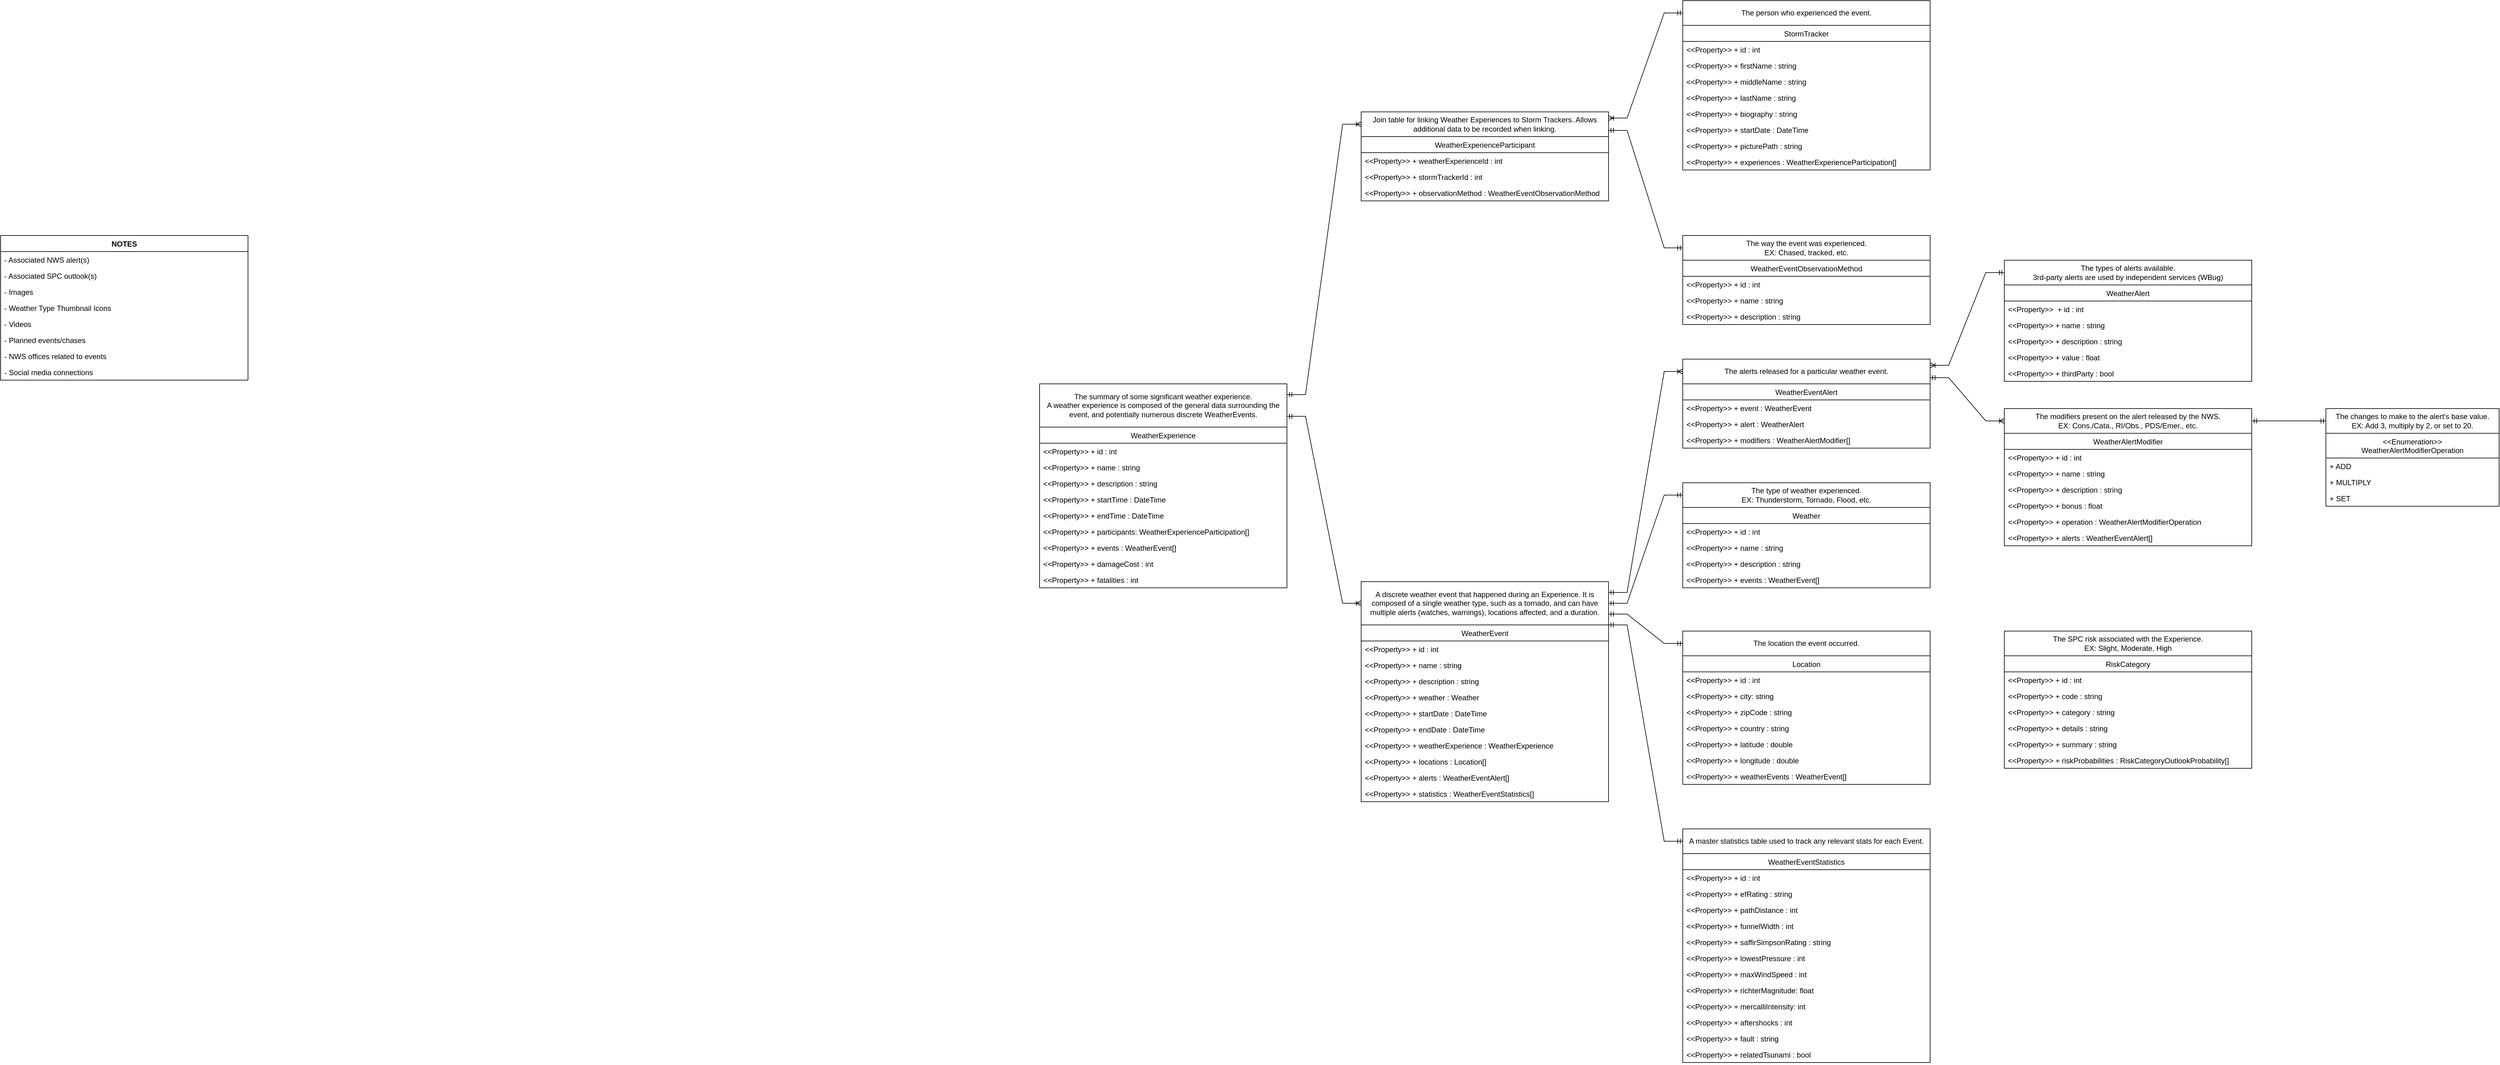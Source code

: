 <mxfile version="20.5.3" type="device"><diagram id="C5RBs43oDa-KdzZeNtuy" name="Page-1"><mxGraphModel dx="3160" dy="2593" grid="1" gridSize="10" guides="1" tooltips="1" connect="1" arrows="1" fold="1" page="1" pageScale="1" pageWidth="1600" pageHeight="900" math="0" shadow="0"><root><mxCell id="WIyWlLk6GJQsqaUBKTNV-0"/><mxCell id="WIyWlLk6GJQsqaUBKTNV-1" parent="WIyWlLk6GJQsqaUBKTNV-0"/><mxCell id="aNocFfH0xC4u3xWNpI1w-0" value="Weather" style="swimlane;fontStyle=0;childLayout=stackLayout;horizontal=1;startSize=26;fillColor=none;horizontalStack=0;resizeParent=1;resizeParentMax=0;resizeLast=0;collapsible=1;marginBottom=0;" parent="WIyWlLk6GJQsqaUBKTNV-1" vertex="1"><mxGeometry x="2760" y="480" width="400" height="130" as="geometry"/></mxCell><mxCell id="aNocFfH0xC4u3xWNpI1w-1" value="&lt;&lt;Property&gt;&gt; + id : int" style="text;strokeColor=none;fillColor=none;align=left;verticalAlign=top;spacingLeft=4;spacingRight=4;overflow=hidden;rotatable=0;points=[[0,0.5],[1,0.5]];portConstraint=eastwest;" parent="aNocFfH0xC4u3xWNpI1w-0" vertex="1"><mxGeometry y="26" width="400" height="26" as="geometry"/></mxCell><mxCell id="aNocFfH0xC4u3xWNpI1w-2" value="&lt;&lt;Property&gt;&gt; + name : string" style="text;strokeColor=none;fillColor=none;align=left;verticalAlign=top;spacingLeft=4;spacingRight=4;overflow=hidden;rotatable=0;points=[[0,0.5],[1,0.5]];portConstraint=eastwest;" parent="aNocFfH0xC4u3xWNpI1w-0" vertex="1"><mxGeometry y="52" width="400" height="26" as="geometry"/></mxCell><mxCell id="aNocFfH0xC4u3xWNpI1w-3" value="&lt;&lt;Property&gt;&gt; + description : string" style="text;strokeColor=none;fillColor=none;align=left;verticalAlign=top;spacingLeft=4;spacingRight=4;overflow=hidden;rotatable=0;points=[[0,0.5],[1,0.5]];portConstraint=eastwest;" parent="aNocFfH0xC4u3xWNpI1w-0" vertex="1"><mxGeometry y="78" width="400" height="26" as="geometry"/></mxCell><mxCell id="cFGwGWQibwED4NRH_NQC-2" value="&lt;&lt;Property&gt;&gt; + events : WeatherEvent[]" style="text;strokeColor=none;fillColor=none;align=left;verticalAlign=top;spacingLeft=4;spacingRight=4;overflow=hidden;rotatable=0;points=[[0,0.5],[1,0.5]];portConstraint=eastwest;" parent="aNocFfH0xC4u3xWNpI1w-0" vertex="1"><mxGeometry y="104" width="400" height="26" as="geometry"/></mxCell><mxCell id="aNocFfH0xC4u3xWNpI1w-5" value="NOTES" style="swimlane;fontStyle=1;childLayout=stackLayout;horizontal=1;startSize=26;fillColor=none;horizontalStack=0;resizeParent=1;resizeParentMax=0;resizeLast=0;collapsible=1;marginBottom=0;" parent="WIyWlLk6GJQsqaUBKTNV-1" vertex="1"><mxGeometry x="40" y="40" width="400" height="234" as="geometry"/></mxCell><mxCell id="aNocFfH0xC4u3xWNpI1w-74" value="- Associated NWS alert(s)" style="text;strokeColor=none;fillColor=none;align=left;verticalAlign=top;spacingLeft=4;spacingRight=4;overflow=hidden;rotatable=0;points=[[0,0.5],[1,0.5]];portConstraint=eastwest;" parent="aNocFfH0xC4u3xWNpI1w-5" vertex="1"><mxGeometry y="26" width="400" height="26" as="geometry"/></mxCell><mxCell id="R60ww7EQiMaMJViR7qQw-21" value="- Associated SPC outlook(s)" style="text;strokeColor=none;fillColor=none;align=left;verticalAlign=top;spacingLeft=4;spacingRight=4;overflow=hidden;rotatable=0;points=[[0,0.5],[1,0.5]];portConstraint=eastwest;" vertex="1" parent="aNocFfH0xC4u3xWNpI1w-5"><mxGeometry y="52" width="400" height="26" as="geometry"/></mxCell><mxCell id="aNocFfH0xC4u3xWNpI1w-9" value="- Images" style="text;strokeColor=none;fillColor=none;align=left;verticalAlign=top;spacingLeft=4;spacingRight=4;overflow=hidden;rotatable=0;points=[[0,0.5],[1,0.5]];portConstraint=eastwest;" parent="aNocFfH0xC4u3xWNpI1w-5" vertex="1"><mxGeometry y="78" width="400" height="26" as="geometry"/></mxCell><mxCell id="udcULp_wo9cff53slCzE-1" value="- Weather Type Thumbnail Icons" style="text;strokeColor=none;fillColor=none;align=left;verticalAlign=top;spacingLeft=4;spacingRight=4;overflow=hidden;rotatable=0;points=[[0,0.5],[1,0.5]];portConstraint=eastwest;" parent="aNocFfH0xC4u3xWNpI1w-5" vertex="1"><mxGeometry y="104" width="400" height="26" as="geometry"/></mxCell><mxCell id="aNocFfH0xC4u3xWNpI1w-10" value="- Videos" style="text;strokeColor=none;fillColor=none;align=left;verticalAlign=top;spacingLeft=4;spacingRight=4;overflow=hidden;rotatable=0;points=[[0,0.5],[1,0.5]];portConstraint=eastwest;" parent="aNocFfH0xC4u3xWNpI1w-5" vertex="1"><mxGeometry y="130" width="400" height="26" as="geometry"/></mxCell><mxCell id="aNocFfH0xC4u3xWNpI1w-101" value="- Planned events/chases" style="text;strokeColor=none;fillColor=none;align=left;verticalAlign=top;spacingLeft=4;spacingRight=4;overflow=hidden;rotatable=0;points=[[0,0.5],[1,0.5]];portConstraint=eastwest;" parent="aNocFfH0xC4u3xWNpI1w-5" vertex="1"><mxGeometry y="156" width="400" height="26" as="geometry"/></mxCell><mxCell id="aNocFfH0xC4u3xWNpI1w-134" value="- NWS offices related to events" style="text;strokeColor=none;fillColor=none;align=left;verticalAlign=top;spacingLeft=4;spacingRight=4;overflow=hidden;rotatable=0;points=[[0,0.5],[1,0.5]];portConstraint=eastwest;" parent="aNocFfH0xC4u3xWNpI1w-5" vertex="1"><mxGeometry y="182" width="400" height="26" as="geometry"/></mxCell><mxCell id="aNocFfH0xC4u3xWNpI1w-135" value="- Social media connections" style="text;strokeColor=none;fillColor=none;align=left;verticalAlign=top;spacingLeft=4;spacingRight=4;overflow=hidden;rotatable=0;points=[[0,0.5],[1,0.5]];portConstraint=eastwest;" parent="aNocFfH0xC4u3xWNpI1w-5" vertex="1"><mxGeometry y="208" width="400" height="26" as="geometry"/></mxCell><mxCell id="aNocFfH0xC4u3xWNpI1w-24" value="WeatherAlertModifier" style="swimlane;fontStyle=0;childLayout=stackLayout;horizontal=1;startSize=26;fillColor=none;horizontalStack=0;resizeParent=1;resizeParentMax=0;resizeLast=0;collapsible=1;marginBottom=0;" parent="WIyWlLk6GJQsqaUBKTNV-1" vertex="1"><mxGeometry x="3280" y="360" width="400" height="182" as="geometry"/></mxCell><mxCell id="aNocFfH0xC4u3xWNpI1w-25" value="&lt;&lt;Property&gt;&gt; + id : int" style="text;strokeColor=none;fillColor=none;align=left;verticalAlign=top;spacingLeft=4;spacingRight=4;overflow=hidden;rotatable=0;points=[[0,0.5],[1,0.5]];portConstraint=eastwest;" parent="aNocFfH0xC4u3xWNpI1w-24" vertex="1"><mxGeometry y="26" width="400" height="26" as="geometry"/></mxCell><mxCell id="aNocFfH0xC4u3xWNpI1w-26" value="&lt;&lt;Property&gt;&gt; + name : string" style="text;strokeColor=none;fillColor=none;align=left;verticalAlign=top;spacingLeft=4;spacingRight=4;overflow=hidden;rotatable=0;points=[[0,0.5],[1,0.5]];portConstraint=eastwest;" parent="aNocFfH0xC4u3xWNpI1w-24" vertex="1"><mxGeometry y="52" width="400" height="26" as="geometry"/></mxCell><mxCell id="aNocFfH0xC4u3xWNpI1w-27" value="&lt;&lt;Property&gt;&gt; + description : string" style="text;strokeColor=none;fillColor=none;align=left;verticalAlign=top;spacingLeft=4;spacingRight=4;overflow=hidden;rotatable=0;points=[[0,0.5],[1,0.5]];portConstraint=eastwest;" parent="aNocFfH0xC4u3xWNpI1w-24" vertex="1"><mxGeometry y="78" width="400" height="26" as="geometry"/></mxCell><mxCell id="aNocFfH0xC4u3xWNpI1w-32" value="&lt;&lt;Property&gt;&gt; + bonus : float" style="text;strokeColor=none;fillColor=none;align=left;verticalAlign=top;spacingLeft=4;spacingRight=4;overflow=hidden;rotatable=0;points=[[0,0.5],[1,0.5]];portConstraint=eastwest;" parent="aNocFfH0xC4u3xWNpI1w-24" vertex="1"><mxGeometry y="104" width="400" height="26" as="geometry"/></mxCell><mxCell id="aNocFfH0xC4u3xWNpI1w-31" value="&lt;&lt;Property&gt;&gt; + operation : WeatherAlertModifierOperation" style="text;strokeColor=none;fillColor=none;align=left;verticalAlign=top;spacingLeft=4;spacingRight=4;overflow=hidden;rotatable=0;points=[[0,0.5],[1,0.5]];portConstraint=eastwest;" parent="aNocFfH0xC4u3xWNpI1w-24" vertex="1"><mxGeometry y="130" width="400" height="26" as="geometry"/></mxCell><mxCell id="cFGwGWQibwED4NRH_NQC-1" value="&lt;&lt;Property&gt;&gt; + alerts : WeatherEventAlert[]" style="text;strokeColor=none;fillColor=none;align=left;verticalAlign=top;spacingLeft=4;spacingRight=4;overflow=hidden;rotatable=0;points=[[0,0.5],[1,0.5]];portConstraint=eastwest;" parent="aNocFfH0xC4u3xWNpI1w-24" vertex="1"><mxGeometry y="156" width="400" height="26" as="geometry"/></mxCell><mxCell id="aNocFfH0xC4u3xWNpI1w-34" value="&lt;&lt;Enumeration&gt;&gt;&#10;WeatherAlertModifierOperation" style="swimlane;fontStyle=0;childLayout=stackLayout;horizontal=1;startSize=40;fillColor=none;horizontalStack=0;resizeParent=1;resizeParentMax=0;resizeLast=0;collapsible=1;marginBottom=0;" parent="WIyWlLk6GJQsqaUBKTNV-1" vertex="1"><mxGeometry x="3800" y="360" width="280" height="118" as="geometry"/></mxCell><mxCell id="aNocFfH0xC4u3xWNpI1w-35" value="+ ADD" style="text;strokeColor=none;fillColor=none;align=left;verticalAlign=top;spacingLeft=4;spacingRight=4;overflow=hidden;rotatable=0;points=[[0,0.5],[1,0.5]];portConstraint=eastwest;" parent="aNocFfH0xC4u3xWNpI1w-34" vertex="1"><mxGeometry y="40" width="280" height="26" as="geometry"/></mxCell><mxCell id="aNocFfH0xC4u3xWNpI1w-36" value="+ MULTIPLY" style="text;strokeColor=none;fillColor=none;align=left;verticalAlign=top;spacingLeft=4;spacingRight=4;overflow=hidden;rotatable=0;points=[[0,0.5],[1,0.5]];portConstraint=eastwest;" parent="aNocFfH0xC4u3xWNpI1w-34" vertex="1"><mxGeometry y="66" width="280" height="26" as="geometry"/></mxCell><mxCell id="aNocFfH0xC4u3xWNpI1w-37" value="+ SET" style="text;strokeColor=none;fillColor=none;align=left;verticalAlign=top;spacingLeft=4;spacingRight=4;overflow=hidden;rotatable=0;points=[[0,0.5],[1,0.5]];portConstraint=eastwest;" parent="aNocFfH0xC4u3xWNpI1w-34" vertex="1"><mxGeometry y="92" width="280" height="26" as="geometry"/></mxCell><mxCell id="aNocFfH0xC4u3xWNpI1w-48" value="WeatherExperience" style="swimlane;fontStyle=0;childLayout=stackLayout;horizontal=1;startSize=26;fillColor=none;horizontalStack=0;resizeParent=1;resizeParentMax=0;resizeLast=0;collapsible=1;marginBottom=0;" parent="WIyWlLk6GJQsqaUBKTNV-1" vertex="1"><mxGeometry x="1720" y="350" width="400" height="260" as="geometry"/></mxCell><mxCell id="aNocFfH0xC4u3xWNpI1w-49" value="&lt;&lt;Property&gt;&gt; + id : int" style="text;strokeColor=none;fillColor=none;align=left;verticalAlign=top;spacingLeft=4;spacingRight=4;overflow=hidden;rotatable=0;points=[[0,0.5],[1,0.5]];portConstraint=eastwest;" parent="aNocFfH0xC4u3xWNpI1w-48" vertex="1"><mxGeometry y="26" width="400" height="26" as="geometry"/></mxCell><mxCell id="aNocFfH0xC4u3xWNpI1w-50" value="&lt;&lt;Property&gt;&gt; + name : string" style="text;strokeColor=none;fillColor=none;align=left;verticalAlign=top;spacingLeft=4;spacingRight=4;overflow=hidden;rotatable=0;points=[[0,0.5],[1,0.5]];portConstraint=eastwest;" parent="aNocFfH0xC4u3xWNpI1w-48" vertex="1"><mxGeometry y="52" width="400" height="26" as="geometry"/></mxCell><mxCell id="aNocFfH0xC4u3xWNpI1w-51" value="&lt;&lt;Property&gt;&gt; + description : string" style="text;strokeColor=none;fillColor=none;align=left;verticalAlign=top;spacingLeft=4;spacingRight=4;overflow=hidden;rotatable=0;points=[[0,0.5],[1,0.5]];portConstraint=eastwest;" parent="aNocFfH0xC4u3xWNpI1w-48" vertex="1"><mxGeometry y="78" width="400" height="26" as="geometry"/></mxCell><mxCell id="aNocFfH0xC4u3xWNpI1w-72" value="&lt;&lt;Property&gt;&gt; + startTime : DateTime" style="text;strokeColor=none;fillColor=none;align=left;verticalAlign=top;spacingLeft=4;spacingRight=4;overflow=hidden;rotatable=0;points=[[0,0.5],[1,0.5]];portConstraint=eastwest;" parent="aNocFfH0xC4u3xWNpI1w-48" vertex="1"><mxGeometry y="104" width="400" height="26" as="geometry"/></mxCell><mxCell id="3ViWKv1XN17bFrIa_0ST-0" value="&lt;&lt;Property&gt;&gt; + endTime : DateTime" style="text;strokeColor=none;fillColor=none;align=left;verticalAlign=top;spacingLeft=4;spacingRight=4;overflow=hidden;rotatable=0;points=[[0,0.5],[1,0.5]];portConstraint=eastwest;" parent="aNocFfH0xC4u3xWNpI1w-48" vertex="1"><mxGeometry y="130" width="400" height="26" as="geometry"/></mxCell><mxCell id="aNocFfH0xC4u3xWNpI1w-73" value="&lt;&lt;Property&gt;&gt; + participants: WeatherExperienceParticipation[]" style="text;strokeColor=none;fillColor=none;align=left;verticalAlign=top;spacingLeft=4;spacingRight=4;overflow=hidden;rotatable=0;points=[[0,0.5],[1,0.5]];portConstraint=eastwest;" parent="aNocFfH0xC4u3xWNpI1w-48" vertex="1"><mxGeometry y="156" width="400" height="26" as="geometry"/></mxCell><mxCell id="aNocFfH0xC4u3xWNpI1w-52" value="&lt;&lt;Property&gt;&gt; + events : WeatherEvent[]" style="text;strokeColor=none;fillColor=none;align=left;verticalAlign=top;spacingLeft=4;spacingRight=4;overflow=hidden;rotatable=0;points=[[0,0.5],[1,0.5]];portConstraint=eastwest;" parent="aNocFfH0xC4u3xWNpI1w-48" vertex="1"><mxGeometry y="182" width="400" height="26" as="geometry"/></mxCell><mxCell id="_CNdq4WD2-o67YWSy36X-0" value="&lt;&lt;Property&gt;&gt; + damageCost : int" style="text;strokeColor=none;fillColor=none;align=left;verticalAlign=top;spacingLeft=4;spacingRight=4;overflow=hidden;rotatable=0;points=[[0,0.5],[1,0.5]];portConstraint=eastwest;" parent="aNocFfH0xC4u3xWNpI1w-48" vertex="1"><mxGeometry y="208" width="400" height="26" as="geometry"/></mxCell><mxCell id="_CNdq4WD2-o67YWSy36X-1" value="&lt;&lt;Property&gt;&gt; + fatalities : int" style="text;strokeColor=none;fillColor=none;align=left;verticalAlign=top;spacingLeft=4;spacingRight=4;overflow=hidden;rotatable=0;points=[[0,0.5],[1,0.5]];portConstraint=eastwest;" parent="aNocFfH0xC4u3xWNpI1w-48" vertex="1"><mxGeometry y="234" width="400" height="26" as="geometry"/></mxCell><mxCell id="aNocFfH0xC4u3xWNpI1w-56" value="The summary of some significant weather experience.&lt;br&gt;A weather experience is composed of the general data surrounding the event, and potentially numerous discrete WeatherEvents." style="rounded=0;whiteSpace=wrap;html=1;" parent="WIyWlLk6GJQsqaUBKTNV-1" vertex="1"><mxGeometry x="1720" y="280" width="400" height="70" as="geometry"/></mxCell><mxCell id="aNocFfH0xC4u3xWNpI1w-57" value="The type of weather experienced.&lt;br&gt;EX: Thunderstorm, Tornado, Flood, etc." style="rounded=0;whiteSpace=wrap;html=1;" parent="WIyWlLk6GJQsqaUBKTNV-1" vertex="1"><mxGeometry x="2760" y="440" width="400" height="40" as="geometry"/></mxCell><mxCell id="aNocFfH0xC4u3xWNpI1w-58" value="The types of alerts available.&lt;br&gt;3rd-party alerts are used by independent services (WBug)" style="rounded=0;whiteSpace=wrap;html=1;" parent="WIyWlLk6GJQsqaUBKTNV-1" vertex="1"><mxGeometry x="3280" y="80" width="400" height="40" as="geometry"/></mxCell><mxCell id="aNocFfH0xC4u3xWNpI1w-67" value="WeatherAlert" style="swimlane;fontStyle=0;childLayout=stackLayout;horizontal=1;startSize=26;fillColor=none;horizontalStack=0;resizeParent=1;resizeParentMax=0;resizeLast=0;collapsible=1;marginBottom=0;" parent="WIyWlLk6GJQsqaUBKTNV-1" vertex="1"><mxGeometry x="3280" y="120" width="400" height="156" as="geometry"/></mxCell><mxCell id="aNocFfH0xC4u3xWNpI1w-68" value="&lt;&lt;Property&gt;&gt;  + id : int" style="text;strokeColor=none;fillColor=none;align=left;verticalAlign=top;spacingLeft=4;spacingRight=4;overflow=hidden;rotatable=0;points=[[0,0.5],[1,0.5]];portConstraint=eastwest;" parent="aNocFfH0xC4u3xWNpI1w-67" vertex="1"><mxGeometry y="26" width="400" height="26" as="geometry"/></mxCell><mxCell id="R60ww7EQiMaMJViR7qQw-10" value="&lt;&lt;Property&gt;&gt; + name : string" style="text;strokeColor=none;fillColor=none;align=left;verticalAlign=top;spacingLeft=4;spacingRight=4;overflow=hidden;rotatable=0;points=[[0,0.5],[1,0.5]];portConstraint=eastwest;" vertex="1" parent="aNocFfH0xC4u3xWNpI1w-67"><mxGeometry y="52" width="400" height="26" as="geometry"/></mxCell><mxCell id="R60ww7EQiMaMJViR7qQw-11" value="&lt;&lt;Property&gt;&gt; + description : string" style="text;strokeColor=none;fillColor=none;align=left;verticalAlign=top;spacingLeft=4;spacingRight=4;overflow=hidden;rotatable=0;points=[[0,0.5],[1,0.5]];portConstraint=eastwest;" vertex="1" parent="aNocFfH0xC4u3xWNpI1w-67"><mxGeometry y="78" width="400" height="26" as="geometry"/></mxCell><mxCell id="aNocFfH0xC4u3xWNpI1w-78" value="&lt;&lt;Property&gt;&gt; + value : float" style="text;strokeColor=none;fillColor=none;align=left;verticalAlign=top;spacingLeft=4;spacingRight=4;overflow=hidden;rotatable=0;points=[[0,0.5],[1,0.5]];portConstraint=eastwest;" parent="aNocFfH0xC4u3xWNpI1w-67" vertex="1"><mxGeometry y="104" width="400" height="26" as="geometry"/></mxCell><mxCell id="aNocFfH0xC4u3xWNpI1w-83" value="&lt;&lt;Property&gt;&gt; + thirdParty : bool" style="text;strokeColor=none;fillColor=none;align=left;verticalAlign=top;spacingLeft=4;spacingRight=4;overflow=hidden;rotatable=0;points=[[0,0.5],[1,0.5]];portConstraint=eastwest;" parent="aNocFfH0xC4u3xWNpI1w-67" vertex="1"><mxGeometry y="130" width="400" height="26" as="geometry"/></mxCell><mxCell id="aNocFfH0xC4u3xWNpI1w-81" value="The changes to make to the alert's base value.&lt;br&gt;EX: Add 3, multiply by 2, or set to 20." style="rounded=0;whiteSpace=wrap;html=1;" parent="WIyWlLk6GJQsqaUBKTNV-1" vertex="1"><mxGeometry x="3800" y="320" width="280" height="40" as="geometry"/></mxCell><mxCell id="aNocFfH0xC4u3xWNpI1w-82" value="The modifiers present on the alert released by the NWS.&lt;br&gt;EX: Cons./Cata., RI/Obs., PDS/Emer., etc." style="rounded=0;whiteSpace=wrap;html=1;" parent="WIyWlLk6GJQsqaUBKTNV-1" vertex="1"><mxGeometry x="3280" y="320" width="400" height="40" as="geometry"/></mxCell><mxCell id="aNocFfH0xC4u3xWNpI1w-84" value="Location" style="swimlane;fontStyle=0;childLayout=stackLayout;horizontal=1;startSize=26;fillColor=none;horizontalStack=0;resizeParent=1;resizeParentMax=0;resizeLast=0;collapsible=1;marginBottom=0;" parent="WIyWlLk6GJQsqaUBKTNV-1" vertex="1"><mxGeometry x="2760" y="720" width="400" height="208" as="geometry"/></mxCell><mxCell id="aNocFfH0xC4u3xWNpI1w-85" value="&lt;&lt;Property&gt;&gt; + id : int" style="text;strokeColor=none;fillColor=none;align=left;verticalAlign=top;spacingLeft=4;spacingRight=4;overflow=hidden;rotatable=0;points=[[0,0.5],[1,0.5]];portConstraint=eastwest;" parent="aNocFfH0xC4u3xWNpI1w-84" vertex="1"><mxGeometry y="26" width="400" height="26" as="geometry"/></mxCell><mxCell id="aNocFfH0xC4u3xWNpI1w-86" value="&lt;&lt;Property&gt;&gt; + city: string" style="text;strokeColor=none;fillColor=none;align=left;verticalAlign=top;spacingLeft=4;spacingRight=4;overflow=hidden;rotatable=0;points=[[0,0.5],[1,0.5]];portConstraint=eastwest;" parent="aNocFfH0xC4u3xWNpI1w-84" vertex="1"><mxGeometry y="52" width="400" height="26" as="geometry"/></mxCell><mxCell id="aNocFfH0xC4u3xWNpI1w-90" value="&lt;&lt;Property&gt;&gt; + zipCode : string" style="text;strokeColor=none;fillColor=none;align=left;verticalAlign=top;spacingLeft=4;spacingRight=4;overflow=hidden;rotatable=0;points=[[0,0.5],[1,0.5]];portConstraint=eastwest;" parent="aNocFfH0xC4u3xWNpI1w-84" vertex="1"><mxGeometry y="78" width="400" height="26" as="geometry"/></mxCell><mxCell id="poZaqt0r6MVcJA7XZNis-1" value="&lt;&lt;Property&gt;&gt; + country : string" style="text;strokeColor=none;fillColor=none;align=left;verticalAlign=top;spacingLeft=4;spacingRight=4;overflow=hidden;rotatable=0;points=[[0,0.5],[1,0.5]];portConstraint=eastwest;" parent="aNocFfH0xC4u3xWNpI1w-84" vertex="1"><mxGeometry y="104" width="400" height="26" as="geometry"/></mxCell><mxCell id="aNocFfH0xC4u3xWNpI1w-87" value="&lt;&lt;Property&gt;&gt; + latitude : double" style="text;strokeColor=none;fillColor=none;align=left;verticalAlign=top;spacingLeft=4;spacingRight=4;overflow=hidden;rotatable=0;points=[[0,0.5],[1,0.5]];portConstraint=eastwest;" parent="aNocFfH0xC4u3xWNpI1w-84" vertex="1"><mxGeometry y="130" width="400" height="26" as="geometry"/></mxCell><mxCell id="aNocFfH0xC4u3xWNpI1w-91" value="&lt;&lt;Property&gt;&gt; + longitude : double" style="text;strokeColor=none;fillColor=none;align=left;verticalAlign=top;spacingLeft=4;spacingRight=4;overflow=hidden;rotatable=0;points=[[0,0.5],[1,0.5]];portConstraint=eastwest;" parent="aNocFfH0xC4u3xWNpI1w-84" vertex="1"><mxGeometry y="156" width="400" height="26" as="geometry"/></mxCell><mxCell id="cFGwGWQibwED4NRH_NQC-0" value="&lt;&lt;Property&gt;&gt; + weatherEvents : WeatherEvent[]" style="text;strokeColor=none;fillColor=none;align=left;verticalAlign=top;spacingLeft=4;spacingRight=4;overflow=hidden;rotatable=0;points=[[0,0.5],[1,0.5]];portConstraint=eastwest;" parent="aNocFfH0xC4u3xWNpI1w-84" vertex="1"><mxGeometry y="182" width="400" height="26" as="geometry"/></mxCell><mxCell id="aNocFfH0xC4u3xWNpI1w-88" value="The location the event occurred." style="rounded=0;whiteSpace=wrap;html=1;" parent="WIyWlLk6GJQsqaUBKTNV-1" vertex="1"><mxGeometry x="2760" y="680" width="400" height="40" as="geometry"/></mxCell><mxCell id="aNocFfH0xC4u3xWNpI1w-92" value="StormTracker" style="swimlane;fontStyle=0;childLayout=stackLayout;horizontal=1;startSize=26;fillColor=none;horizontalStack=0;resizeParent=1;resizeParentMax=0;resizeLast=0;collapsible=1;marginBottom=0;" parent="WIyWlLk6GJQsqaUBKTNV-1" vertex="1"><mxGeometry x="2760" y="-300" width="400" height="234" as="geometry"/></mxCell><mxCell id="aNocFfH0xC4u3xWNpI1w-93" value="&lt;&lt;Property&gt;&gt; + id : int" style="text;strokeColor=none;fillColor=none;align=left;verticalAlign=top;spacingLeft=4;spacingRight=4;overflow=hidden;rotatable=0;points=[[0,0.5],[1,0.5]];portConstraint=eastwest;" parent="aNocFfH0xC4u3xWNpI1w-92" vertex="1"><mxGeometry y="26" width="400" height="26" as="geometry"/></mxCell><mxCell id="aNocFfH0xC4u3xWNpI1w-94" value="&lt;&lt;Property&gt;&gt; + firstName : string" style="text;strokeColor=none;fillColor=none;align=left;verticalAlign=top;spacingLeft=4;spacingRight=4;overflow=hidden;rotatable=0;points=[[0,0.5],[1,0.5]];portConstraint=eastwest;" parent="aNocFfH0xC4u3xWNpI1w-92" vertex="1"><mxGeometry y="52" width="400" height="26" as="geometry"/></mxCell><mxCell id="aNocFfH0xC4u3xWNpI1w-99" value="&lt;&lt;Property&gt;&gt; + middleName : string" style="text;strokeColor=none;fillColor=none;align=left;verticalAlign=top;spacingLeft=4;spacingRight=4;overflow=hidden;rotatable=0;points=[[0,0.5],[1,0.5]];portConstraint=eastwest;" parent="aNocFfH0xC4u3xWNpI1w-92" vertex="1"><mxGeometry y="78" width="400" height="26" as="geometry"/></mxCell><mxCell id="aNocFfH0xC4u3xWNpI1w-95" value="&lt;&lt;Property&gt;&gt; + lastName : string" style="text;strokeColor=none;fillColor=none;align=left;verticalAlign=top;spacingLeft=4;spacingRight=4;overflow=hidden;rotatable=0;points=[[0,0.5],[1,0.5]];portConstraint=eastwest;" parent="aNocFfH0xC4u3xWNpI1w-92" vertex="1"><mxGeometry y="104" width="400" height="26" as="geometry"/></mxCell><mxCell id="aNocFfH0xC4u3xWNpI1w-100" value="&lt;&lt;Property&gt;&gt; + biography : string" style="text;strokeColor=none;fillColor=none;align=left;verticalAlign=top;spacingLeft=4;spacingRight=4;overflow=hidden;rotatable=0;points=[[0,0.5],[1,0.5]];portConstraint=eastwest;" parent="aNocFfH0xC4u3xWNpI1w-92" vertex="1"><mxGeometry y="130" width="400" height="26" as="geometry"/></mxCell><mxCell id="aNocFfH0xC4u3xWNpI1w-96" value="&lt;&lt;Property&gt;&gt; + startDate : DateTime" style="text;strokeColor=none;fillColor=none;align=left;verticalAlign=top;spacingLeft=4;spacingRight=4;overflow=hidden;rotatable=0;points=[[0,0.5],[1,0.5]];portConstraint=eastwest;" parent="aNocFfH0xC4u3xWNpI1w-92" vertex="1"><mxGeometry y="156" width="400" height="26" as="geometry"/></mxCell><mxCell id="aNocFfH0xC4u3xWNpI1w-97" value="&lt;&lt;Property&gt;&gt; + picturePath : string" style="text;strokeColor=none;fillColor=none;align=left;verticalAlign=top;spacingLeft=4;spacingRight=4;overflow=hidden;rotatable=0;points=[[0,0.5],[1,0.5]];portConstraint=eastwest;" parent="aNocFfH0xC4u3xWNpI1w-92" vertex="1"><mxGeometry y="182" width="400" height="26" as="geometry"/></mxCell><mxCell id="3ViWKv1XN17bFrIa_0ST-38" value="&lt;&lt;Property&gt;&gt; + experiences : WeatherExperienceParticipation[]" style="text;strokeColor=none;fillColor=none;align=left;verticalAlign=top;spacingLeft=4;spacingRight=4;overflow=hidden;rotatable=0;points=[[0,0.5],[1,0.5]];portConstraint=eastwest;" parent="aNocFfH0xC4u3xWNpI1w-92" vertex="1"><mxGeometry y="208" width="400" height="26" as="geometry"/></mxCell><mxCell id="aNocFfH0xC4u3xWNpI1w-98" value="The person who experienced the event." style="rounded=0;whiteSpace=wrap;html=1;" parent="WIyWlLk6GJQsqaUBKTNV-1" vertex="1"><mxGeometry x="2760" y="-340" width="400" height="40" as="geometry"/></mxCell><mxCell id="aNocFfH0xC4u3xWNpI1w-102" value="WeatherEventObservationMethod" style="swimlane;fontStyle=0;childLayout=stackLayout;horizontal=1;startSize=26;fillColor=none;horizontalStack=0;resizeParent=1;resizeParentMax=0;resizeLast=0;collapsible=1;marginBottom=0;" parent="WIyWlLk6GJQsqaUBKTNV-1" vertex="1"><mxGeometry x="2760" y="80" width="400" height="104" as="geometry"/></mxCell><mxCell id="aNocFfH0xC4u3xWNpI1w-103" value="&lt;&lt;Property&gt;&gt; + id : int" style="text;strokeColor=none;fillColor=none;align=left;verticalAlign=top;spacingLeft=4;spacingRight=4;overflow=hidden;rotatable=0;points=[[0,0.5],[1,0.5]];portConstraint=eastwest;" parent="aNocFfH0xC4u3xWNpI1w-102" vertex="1"><mxGeometry y="26" width="400" height="26" as="geometry"/></mxCell><mxCell id="aNocFfH0xC4u3xWNpI1w-104" value="&lt;&lt;Property&gt;&gt; + name : string" style="text;strokeColor=none;fillColor=none;align=left;verticalAlign=top;spacingLeft=4;spacingRight=4;overflow=hidden;rotatable=0;points=[[0,0.5],[1,0.5]];portConstraint=eastwest;" parent="aNocFfH0xC4u3xWNpI1w-102" vertex="1"><mxGeometry y="52" width="400" height="26" as="geometry"/></mxCell><mxCell id="aNocFfH0xC4u3xWNpI1w-105" value="&lt;&lt;Property&gt;&gt; + description : string" style="text;strokeColor=none;fillColor=none;align=left;verticalAlign=top;spacingLeft=4;spacingRight=4;overflow=hidden;rotatable=0;points=[[0,0.5],[1,0.5]];portConstraint=eastwest;" parent="aNocFfH0xC4u3xWNpI1w-102" vertex="1"><mxGeometry y="78" width="400" height="26" as="geometry"/></mxCell><mxCell id="aNocFfH0xC4u3xWNpI1w-110" value="The way the event was experienced.&lt;br&gt;EX: Chased, tracked, etc." style="rounded=0;whiteSpace=wrap;html=1;" parent="WIyWlLk6GJQsqaUBKTNV-1" vertex="1"><mxGeometry x="2760" y="40" width="400" height="40" as="geometry"/></mxCell><mxCell id="aNocFfH0xC4u3xWNpI1w-111" value="WeatherEvent" style="swimlane;fontStyle=0;childLayout=stackLayout;horizontal=1;startSize=26;fillColor=none;horizontalStack=0;resizeParent=1;resizeParentMax=0;resizeLast=0;collapsible=1;marginBottom=0;" parent="WIyWlLk6GJQsqaUBKTNV-1" vertex="1"><mxGeometry x="2240" y="670" width="400" height="286" as="geometry"/></mxCell><mxCell id="aNocFfH0xC4u3xWNpI1w-112" value="&lt;&lt;Property&gt;&gt; + id : int" style="text;strokeColor=none;fillColor=none;align=left;verticalAlign=top;spacingLeft=4;spacingRight=4;overflow=hidden;rotatable=0;points=[[0,0.5],[1,0.5]];portConstraint=eastwest;" parent="aNocFfH0xC4u3xWNpI1w-111" vertex="1"><mxGeometry y="26" width="400" height="26" as="geometry"/></mxCell><mxCell id="aNocFfH0xC4u3xWNpI1w-113" value="&lt;&lt;Property&gt;&gt; + name : string" style="text;strokeColor=none;fillColor=none;align=left;verticalAlign=top;spacingLeft=4;spacingRight=4;overflow=hidden;rotatable=0;points=[[0,0.5],[1,0.5]];portConstraint=eastwest;" parent="aNocFfH0xC4u3xWNpI1w-111" vertex="1"><mxGeometry y="52" width="400" height="26" as="geometry"/></mxCell><mxCell id="aNocFfH0xC4u3xWNpI1w-114" value="&lt;&lt;Property&gt;&gt; + description : string" style="text;strokeColor=none;fillColor=none;align=left;verticalAlign=top;spacingLeft=4;spacingRight=4;overflow=hidden;rotatable=0;points=[[0,0.5],[1,0.5]];portConstraint=eastwest;" parent="aNocFfH0xC4u3xWNpI1w-111" vertex="1"><mxGeometry y="78" width="400" height="26" as="geometry"/></mxCell><mxCell id="aNocFfH0xC4u3xWNpI1w-118" value="&lt;&lt;Property&gt;&gt; + weather : Weather" style="text;strokeColor=none;fillColor=none;align=left;verticalAlign=top;spacingLeft=4;spacingRight=4;overflow=hidden;rotatable=0;points=[[0,0.5],[1,0.5]];portConstraint=eastwest;" parent="aNocFfH0xC4u3xWNpI1w-111" vertex="1"><mxGeometry y="104" width="400" height="26" as="geometry"/></mxCell><mxCell id="aNocFfH0xC4u3xWNpI1w-115" value="&lt;&lt;Property&gt;&gt; + startDate : DateTime" style="text;strokeColor=none;fillColor=none;align=left;verticalAlign=top;spacingLeft=4;spacingRight=4;overflow=hidden;rotatable=0;points=[[0,0.5],[1,0.5]];portConstraint=eastwest;" parent="aNocFfH0xC4u3xWNpI1w-111" vertex="1"><mxGeometry y="130" width="400" height="26" as="geometry"/></mxCell><mxCell id="aNocFfH0xC4u3xWNpI1w-116" value="&lt;&lt;Property&gt;&gt; + endDate : DateTime" style="text;strokeColor=none;fillColor=none;align=left;verticalAlign=top;spacingLeft=4;spacingRight=4;overflow=hidden;rotatable=0;points=[[0,0.5],[1,0.5]];portConstraint=eastwest;" parent="aNocFfH0xC4u3xWNpI1w-111" vertex="1"><mxGeometry y="156" width="400" height="26" as="geometry"/></mxCell><mxCell id="3ViWKv1XN17bFrIa_0ST-3" value="&lt;&lt;Property&gt;&gt; + weatherExperience : WeatherExperience" style="text;strokeColor=none;fillColor=none;align=left;verticalAlign=top;spacingLeft=4;spacingRight=4;overflow=hidden;rotatable=0;points=[[0,0.5],[1,0.5]];portConstraint=eastwest;" parent="aNocFfH0xC4u3xWNpI1w-111" vertex="1"><mxGeometry y="182" width="400" height="26" as="geometry"/></mxCell><mxCell id="aNocFfH0xC4u3xWNpI1w-117" value="&lt;&lt;Property&gt;&gt; + locations : Location[]" style="text;strokeColor=none;fillColor=none;align=left;verticalAlign=top;spacingLeft=4;spacingRight=4;overflow=hidden;rotatable=0;points=[[0,0.5],[1,0.5]];portConstraint=eastwest;" parent="aNocFfH0xC4u3xWNpI1w-111" vertex="1"><mxGeometry y="208" width="400" height="26" as="geometry"/></mxCell><mxCell id="aNocFfH0xC4u3xWNpI1w-59" value="&lt;&lt;Property&gt;&gt; + alerts : WeatherEventAlert[]" style="text;strokeColor=none;fillColor=none;align=left;verticalAlign=top;spacingLeft=4;spacingRight=4;overflow=hidden;rotatable=0;points=[[0,0.5],[1,0.5]];portConstraint=eastwest;" parent="aNocFfH0xC4u3xWNpI1w-111" vertex="1"><mxGeometry y="234" width="400" height="26" as="geometry"/></mxCell><mxCell id="_CNdq4WD2-o67YWSy36X-17" value="&lt;&lt;Property&gt;&gt; + statistics : WeatherEventStatistics[]" style="text;strokeColor=none;fillColor=none;align=left;verticalAlign=top;spacingLeft=4;spacingRight=4;overflow=hidden;rotatable=0;points=[[0,0.5],[1,0.5]];portConstraint=eastwest;" parent="aNocFfH0xC4u3xWNpI1w-111" vertex="1"><mxGeometry y="260" width="400" height="26" as="geometry"/></mxCell><mxCell id="aNocFfH0xC4u3xWNpI1w-120" value="A discrete weather event that happened during an Experience. It is composed of a single weather type, such as a tornado, and can have multiple alerts (watches, warnings), locations affected, and a duration." style="rounded=0;whiteSpace=wrap;html=1;" parent="WIyWlLk6GJQsqaUBKTNV-1" vertex="1"><mxGeometry x="2240" y="600" width="400" height="70" as="geometry"/></mxCell><mxCell id="aNocFfH0xC4u3xWNpI1w-129" value="RiskCategory" style="swimlane;fontStyle=0;childLayout=stackLayout;horizontal=1;startSize=26;fillColor=none;horizontalStack=0;resizeParent=1;resizeParentMax=0;resizeLast=0;collapsible=1;marginBottom=0;" parent="WIyWlLk6GJQsqaUBKTNV-1" vertex="1"><mxGeometry x="3280" y="720" width="400" height="182" as="geometry"/></mxCell><mxCell id="aNocFfH0xC4u3xWNpI1w-130" value="&lt;&lt;Property&gt;&gt; + id : int" style="text;strokeColor=none;fillColor=none;align=left;verticalAlign=top;spacingLeft=4;spacingRight=4;overflow=hidden;rotatable=0;points=[[0,0.5],[1,0.5]];portConstraint=eastwest;" parent="aNocFfH0xC4u3xWNpI1w-129" vertex="1"><mxGeometry y="26" width="400" height="26" as="geometry"/></mxCell><mxCell id="lVDSwk9UkxjODQjNckOW-0" value="&lt;&lt;Property&gt;&gt; + code : string" style="text;strokeColor=none;fillColor=none;align=left;verticalAlign=top;spacingLeft=4;spacingRight=4;overflow=hidden;rotatable=0;points=[[0,0.5],[1,0.5]];portConstraint=eastwest;" parent="aNocFfH0xC4u3xWNpI1w-129" vertex="1"><mxGeometry y="52" width="400" height="26" as="geometry"/></mxCell><mxCell id="aNocFfH0xC4u3xWNpI1w-131" value="&lt;&lt;Property&gt;&gt; + category : string" style="text;strokeColor=none;fillColor=none;align=left;verticalAlign=top;spacingLeft=4;spacingRight=4;overflow=hidden;rotatable=0;points=[[0,0.5],[1,0.5]];portConstraint=eastwest;" parent="aNocFfH0xC4u3xWNpI1w-129" vertex="1"><mxGeometry y="78" width="400" height="26" as="geometry"/></mxCell><mxCell id="aNocFfH0xC4u3xWNpI1w-133" value="&lt;&lt;Property&gt;&gt; + details : string" style="text;strokeColor=none;fillColor=none;align=left;verticalAlign=top;spacingLeft=4;spacingRight=4;overflow=hidden;rotatable=0;points=[[0,0.5],[1,0.5]];portConstraint=eastwest;" parent="aNocFfH0xC4u3xWNpI1w-129" vertex="1"><mxGeometry y="104" width="400" height="26" as="geometry"/></mxCell><mxCell id="aNocFfH0xC4u3xWNpI1w-132" value="&lt;&lt;Property&gt;&gt; + summary : string" style="text;strokeColor=none;fillColor=none;align=left;verticalAlign=top;spacingLeft=4;spacingRight=4;overflow=hidden;rotatable=0;points=[[0,0.5],[1,0.5]];portConstraint=eastwest;" parent="aNocFfH0xC4u3xWNpI1w-129" vertex="1"><mxGeometry y="130" width="400" height="26" as="geometry"/></mxCell><mxCell id="R60ww7EQiMaMJViR7qQw-12" value="&lt;&lt;Property&gt;&gt; + riskProbabilities : RiskCategoryOutlookProbability[]" style="text;strokeColor=none;fillColor=none;align=left;verticalAlign=top;spacingLeft=4;spacingRight=4;overflow=hidden;rotatable=0;points=[[0,0.5],[1,0.5]];portConstraint=eastwest;" vertex="1" parent="aNocFfH0xC4u3xWNpI1w-129"><mxGeometry y="156" width="400" height="26" as="geometry"/></mxCell><mxCell id="3ViWKv1XN17bFrIa_0ST-4" value="The SPC risk associated with the Experience.&lt;br&gt;EX: Slight, Moderate, High" style="rounded=0;whiteSpace=wrap;html=1;" parent="WIyWlLk6GJQsqaUBKTNV-1" vertex="1"><mxGeometry x="3280" y="680" width="400" height="40" as="geometry"/></mxCell><mxCell id="3ViWKv1XN17bFrIa_0ST-26" value="WeatherExperienceParticipant" style="swimlane;fontStyle=0;childLayout=stackLayout;horizontal=1;startSize=26;fillColor=none;horizontalStack=0;resizeParent=1;resizeParentMax=0;resizeLast=0;collapsible=1;marginBottom=0;" parent="WIyWlLk6GJQsqaUBKTNV-1" vertex="1"><mxGeometry x="2240" y="-120" width="400" height="104" as="geometry"/></mxCell><mxCell id="3ViWKv1XN17bFrIa_0ST-27" value="&lt;&lt;Property&gt;&gt; + weatherExperienceId : int" style="text;strokeColor=none;fillColor=none;align=left;verticalAlign=top;spacingLeft=4;spacingRight=4;overflow=hidden;rotatable=0;points=[[0,0.5],[1,0.5]];portConstraint=eastwest;" parent="3ViWKv1XN17bFrIa_0ST-26" vertex="1"><mxGeometry y="26" width="400" height="26" as="geometry"/></mxCell><mxCell id="3ViWKv1XN17bFrIa_0ST-37" value="&lt;&lt;Property&gt;&gt; + stormTrackerId : int" style="text;strokeColor=none;fillColor=none;align=left;verticalAlign=top;spacingLeft=4;spacingRight=4;overflow=hidden;rotatable=0;points=[[0,0.5],[1,0.5]];portConstraint=eastwest;" parent="3ViWKv1XN17bFrIa_0ST-26" vertex="1"><mxGeometry y="52" width="400" height="26" as="geometry"/></mxCell><mxCell id="3ViWKv1XN17bFrIa_0ST-33" value="&lt;&lt;Property&gt;&gt; + observationMethod : WeatherEventObservationMethod" style="text;strokeColor=none;fillColor=none;align=left;verticalAlign=top;spacingLeft=4;spacingRight=4;overflow=hidden;rotatable=0;points=[[0,0.5],[1,0.5]];portConstraint=eastwest;" parent="3ViWKv1XN17bFrIa_0ST-26" vertex="1"><mxGeometry y="78" width="400" height="26" as="geometry"/></mxCell><mxCell id="3ViWKv1XN17bFrIa_0ST-39" value="Join table for linking Weather Experiences to Storm Trackers. Allows additional data to be recorded when linking." style="rounded=0;whiteSpace=wrap;html=1;" parent="WIyWlLk6GJQsqaUBKTNV-1" vertex="1"><mxGeometry x="2240" y="-160" width="400" height="40" as="geometry"/></mxCell><mxCell id="_CNdq4WD2-o67YWSy36X-2" value="WeatherEventStatistics" style="swimlane;fontStyle=0;childLayout=stackLayout;horizontal=1;startSize=26;fillColor=none;horizontalStack=0;resizeParent=1;resizeParentMax=0;resizeLast=0;collapsible=1;marginBottom=0;" parent="WIyWlLk6GJQsqaUBKTNV-1" vertex="1"><mxGeometry x="2760" y="1040" width="400" height="338" as="geometry"/></mxCell><mxCell id="_CNdq4WD2-o67YWSy36X-3" value="&lt;&lt;Property&gt;&gt; + id : int" style="text;strokeColor=none;fillColor=none;align=left;verticalAlign=top;spacingLeft=4;spacingRight=4;overflow=hidden;rotatable=0;points=[[0,0.5],[1,0.5]];portConstraint=eastwest;" parent="_CNdq4WD2-o67YWSy36X-2" vertex="1"><mxGeometry y="26" width="400" height="26" as="geometry"/></mxCell><mxCell id="_CNdq4WD2-o67YWSy36X-4" value="&lt;&lt;Property&gt;&gt; + efRating : string" style="text;strokeColor=none;fillColor=none;align=left;verticalAlign=top;spacingLeft=4;spacingRight=4;overflow=hidden;rotatable=0;points=[[0,0.5],[1,0.5]];portConstraint=eastwest;" parent="_CNdq4WD2-o67YWSy36X-2" vertex="1"><mxGeometry y="52" width="400" height="26" as="geometry"/></mxCell><mxCell id="_CNdq4WD2-o67YWSy36X-15" value="&lt;&lt;Property&gt;&gt; + pathDistance : int" style="text;strokeColor=none;fillColor=none;align=left;verticalAlign=top;spacingLeft=4;spacingRight=4;overflow=hidden;rotatable=0;points=[[0,0.5],[1,0.5]];portConstraint=eastwest;" parent="_CNdq4WD2-o67YWSy36X-2" vertex="1"><mxGeometry y="78" width="400" height="26" as="geometry"/></mxCell><mxCell id="_CNdq4WD2-o67YWSy36X-16" value="&lt;&lt;Property&gt;&gt; + funnelWidth : int" style="text;strokeColor=none;fillColor=none;align=left;verticalAlign=top;spacingLeft=4;spacingRight=4;overflow=hidden;rotatable=0;points=[[0,0.5],[1,0.5]];portConstraint=eastwest;" parent="_CNdq4WD2-o67YWSy36X-2" vertex="1"><mxGeometry y="104" width="400" height="26" as="geometry"/></mxCell><mxCell id="_CNdq4WD2-o67YWSy36X-12" value="&lt;&lt;Property&gt;&gt; + saffirSimpsonRating : string" style="text;strokeColor=none;fillColor=none;align=left;verticalAlign=top;spacingLeft=4;spacingRight=4;overflow=hidden;rotatable=0;points=[[0,0.5],[1,0.5]];portConstraint=eastwest;" parent="_CNdq4WD2-o67YWSy36X-2" vertex="1"><mxGeometry y="130" width="400" height="26" as="geometry"/></mxCell><mxCell id="_CNdq4WD2-o67YWSy36X-19" value="&lt;&lt;Property&gt;&gt; + lowestPressure : int" style="text;strokeColor=none;fillColor=none;align=left;verticalAlign=top;spacingLeft=4;spacingRight=4;overflow=hidden;rotatable=0;points=[[0,0.5],[1,0.5]];portConstraint=eastwest;" parent="_CNdq4WD2-o67YWSy36X-2" vertex="1"><mxGeometry y="156" width="400" height="26" as="geometry"/></mxCell><mxCell id="_CNdq4WD2-o67YWSy36X-13" value="&lt;&lt;Property&gt;&gt; + maxWindSpeed : int" style="text;strokeColor=none;fillColor=none;align=left;verticalAlign=top;spacingLeft=4;spacingRight=4;overflow=hidden;rotatable=0;points=[[0,0.5],[1,0.5]];portConstraint=eastwest;" parent="_CNdq4WD2-o67YWSy36X-2" vertex="1"><mxGeometry y="182" width="400" height="26" as="geometry"/></mxCell><mxCell id="_CNdq4WD2-o67YWSy36X-14" value="&lt;&lt;Property&gt;&gt; + richterMagnitude: float" style="text;strokeColor=none;fillColor=none;align=left;verticalAlign=top;spacingLeft=4;spacingRight=4;overflow=hidden;rotatable=0;points=[[0,0.5],[1,0.5]];portConstraint=eastwest;" parent="_CNdq4WD2-o67YWSy36X-2" vertex="1"><mxGeometry y="208" width="400" height="26" as="geometry"/></mxCell><mxCell id="_CNdq4WD2-o67YWSy36X-20" value="&lt;&lt;Property&gt;&gt; + mercalliIntensity: int" style="text;strokeColor=none;fillColor=none;align=left;verticalAlign=top;spacingLeft=4;spacingRight=4;overflow=hidden;rotatable=0;points=[[0,0.5],[1,0.5]];portConstraint=eastwest;" parent="_CNdq4WD2-o67YWSy36X-2" vertex="1"><mxGeometry y="234" width="400" height="26" as="geometry"/></mxCell><mxCell id="_CNdq4WD2-o67YWSy36X-21" value="&lt;&lt;Property&gt;&gt; + aftershocks : int" style="text;strokeColor=none;fillColor=none;align=left;verticalAlign=top;spacingLeft=4;spacingRight=4;overflow=hidden;rotatable=0;points=[[0,0.5],[1,0.5]];portConstraint=eastwest;" parent="_CNdq4WD2-o67YWSy36X-2" vertex="1"><mxGeometry y="260" width="400" height="26" as="geometry"/></mxCell><mxCell id="_CNdq4WD2-o67YWSy36X-22" value="&lt;&lt;Property&gt;&gt; + fault : string" style="text;strokeColor=none;fillColor=none;align=left;verticalAlign=top;spacingLeft=4;spacingRight=4;overflow=hidden;rotatable=0;points=[[0,0.5],[1,0.5]];portConstraint=eastwest;" parent="_CNdq4WD2-o67YWSy36X-2" vertex="1"><mxGeometry y="286" width="400" height="26" as="geometry"/></mxCell><mxCell id="_CNdq4WD2-o67YWSy36X-23" value="&lt;&lt;Property&gt;&gt; + relatedTsunami : bool" style="text;strokeColor=none;fillColor=none;align=left;verticalAlign=top;spacingLeft=4;spacingRight=4;overflow=hidden;rotatable=0;points=[[0,0.5],[1,0.5]];portConstraint=eastwest;" parent="_CNdq4WD2-o67YWSy36X-2" vertex="1"><mxGeometry y="312" width="400" height="26" as="geometry"/></mxCell><mxCell id="_CNdq4WD2-o67YWSy36X-18" value="A master statistics table used to track any relevant stats for each Event." style="rounded=0;whiteSpace=wrap;html=1;" parent="WIyWlLk6GJQsqaUBKTNV-1" vertex="1"><mxGeometry x="2760" y="1000" width="400" height="40" as="geometry"/></mxCell><mxCell id="R60ww7EQiMaMJViR7qQw-1" value="The alerts released for a particular weather event." style="rounded=0;whiteSpace=wrap;html=1;" vertex="1" parent="WIyWlLk6GJQsqaUBKTNV-1"><mxGeometry x="2760" y="240" width="400" height="40" as="geometry"/></mxCell><mxCell id="R60ww7EQiMaMJViR7qQw-2" value="WeatherEventAlert" style="swimlane;fontStyle=0;childLayout=stackLayout;horizontal=1;startSize=26;fillColor=none;horizontalStack=0;resizeParent=1;resizeParentMax=0;resizeLast=0;collapsible=1;marginBottom=0;" vertex="1" parent="WIyWlLk6GJQsqaUBKTNV-1"><mxGeometry x="2760" y="280" width="400" height="104" as="geometry"/></mxCell><mxCell id="R60ww7EQiMaMJViR7qQw-5" value="&lt;&lt;Property&gt;&gt; + event : WeatherEvent" style="text;strokeColor=none;fillColor=none;align=left;verticalAlign=top;spacingLeft=4;spacingRight=4;overflow=hidden;rotatable=0;points=[[0,0.5],[1,0.5]];portConstraint=eastwest;" vertex="1" parent="R60ww7EQiMaMJViR7qQw-2"><mxGeometry y="26" width="400" height="26" as="geometry"/></mxCell><mxCell id="R60ww7EQiMaMJViR7qQw-4" value="&lt;&lt;Property&gt;&gt; + alert : WeatherAlert" style="text;strokeColor=none;fillColor=none;align=left;verticalAlign=top;spacingLeft=4;spacingRight=4;overflow=hidden;rotatable=0;points=[[0,0.5],[1,0.5]];portConstraint=eastwest;" vertex="1" parent="R60ww7EQiMaMJViR7qQw-2"><mxGeometry y="52" width="400" height="26" as="geometry"/></mxCell><mxCell id="R60ww7EQiMaMJViR7qQw-9" value="&lt;&lt;Property&gt;&gt; + modifiers : WeatherAlertModifier[]" style="text;strokeColor=none;fillColor=none;align=left;verticalAlign=top;spacingLeft=4;spacingRight=4;overflow=hidden;rotatable=0;points=[[0,0.5],[1,0.5]];portConstraint=eastwest;" vertex="1" parent="R60ww7EQiMaMJViR7qQw-2"><mxGeometry y="78" width="400" height="26" as="geometry"/></mxCell><mxCell id="R60ww7EQiMaMJViR7qQw-19" value="" style="edgeStyle=entityRelationEdgeStyle;fontSize=12;html=1;endArrow=ERoneToMany;startArrow=ERmandOne;rounded=0;exitX=1;exitY=0.25;exitDx=0;exitDy=0;entryX=0;entryY=0.5;entryDx=0;entryDy=0;" edge="1" parent="WIyWlLk6GJQsqaUBKTNV-1" source="aNocFfH0xC4u3xWNpI1w-56" target="3ViWKv1XN17bFrIa_0ST-39"><mxGeometry width="100" height="100" relative="1" as="geometry"><mxPoint x="2180" y="580" as="sourcePoint"/><mxPoint x="2280" y="480" as="targetPoint"/></mxGeometry></mxCell><mxCell id="R60ww7EQiMaMJViR7qQw-20" value="" style="edgeStyle=entityRelationEdgeStyle;fontSize=12;html=1;endArrow=ERoneToMany;startArrow=ERmandOne;rounded=0;exitX=0;exitY=0.5;exitDx=0;exitDy=0;entryX=1;entryY=0.25;entryDx=0;entryDy=0;" edge="1" parent="WIyWlLk6GJQsqaUBKTNV-1" source="aNocFfH0xC4u3xWNpI1w-98" target="3ViWKv1XN17bFrIa_0ST-39"><mxGeometry width="100" height="100" relative="1" as="geometry"><mxPoint x="2130" y="325" as="sourcePoint"/><mxPoint x="2250.0" y="310" as="targetPoint"/></mxGeometry></mxCell><mxCell id="R60ww7EQiMaMJViR7qQw-22" value="" style="edgeStyle=entityRelationEdgeStyle;fontSize=12;html=1;endArrow=ERoneToMany;startArrow=ERmandOne;rounded=0;exitX=1;exitY=0.75;exitDx=0;exitDy=0;entryX=0;entryY=0.5;entryDx=0;entryDy=0;" edge="1" parent="WIyWlLk6GJQsqaUBKTNV-1" source="aNocFfH0xC4u3xWNpI1w-56" target="aNocFfH0xC4u3xWNpI1w-120"><mxGeometry width="100" height="100" relative="1" as="geometry"><mxPoint x="2130" y="325" as="sourcePoint"/><mxPoint x="2250" y="310" as="targetPoint"/></mxGeometry></mxCell><mxCell id="R60ww7EQiMaMJViR7qQw-23" value="" style="edgeStyle=entityRelationEdgeStyle;fontSize=12;html=1;endArrow=ERoneToMany;startArrow=ERmandOne;rounded=0;exitX=1;exitY=0.25;exitDx=0;exitDy=0;entryX=0;entryY=0.5;entryDx=0;entryDy=0;" edge="1" parent="WIyWlLk6GJQsqaUBKTNV-1" source="aNocFfH0xC4u3xWNpI1w-120" target="R60ww7EQiMaMJViR7qQw-1"><mxGeometry width="100" height="100" relative="1" as="geometry"><mxPoint x="2130" y="342.5" as="sourcePoint"/><mxPoint x="2250" y="525.0" as="targetPoint"/></mxGeometry></mxCell><mxCell id="R60ww7EQiMaMJViR7qQw-24" value="" style="edgeStyle=entityRelationEdgeStyle;fontSize=12;html=1;endArrow=ERoneToMany;startArrow=ERmandOne;rounded=0;exitX=0;exitY=0.5;exitDx=0;exitDy=0;entryX=1;entryY=0.25;entryDx=0;entryDy=0;" edge="1" parent="WIyWlLk6GJQsqaUBKTNV-1" source="aNocFfH0xC4u3xWNpI1w-58" target="R60ww7EQiMaMJViR7qQw-1"><mxGeometry width="100" height="100" relative="1" as="geometry"><mxPoint x="2650.0" y="507.5" as="sourcePoint"/><mxPoint x="2770" y="630" as="targetPoint"/></mxGeometry></mxCell><mxCell id="R60ww7EQiMaMJViR7qQw-25" value="" style="edgeStyle=entityRelationEdgeStyle;fontSize=12;html=1;endArrow=ERmandOne;startArrow=ERmandOne;rounded=0;entryX=1;entryY=0.5;entryDx=0;entryDy=0;exitX=0;exitY=0.5;exitDx=0;exitDy=0;" edge="1" parent="WIyWlLk6GJQsqaUBKTNV-1" source="aNocFfH0xC4u3xWNpI1w-57" target="aNocFfH0xC4u3xWNpI1w-120"><mxGeometry width="100" height="100" relative="1" as="geometry"><mxPoint x="2650" y="700" as="sourcePoint"/><mxPoint x="2750" y="600" as="targetPoint"/></mxGeometry></mxCell><mxCell id="R60ww7EQiMaMJViR7qQw-26" value="" style="edgeStyle=entityRelationEdgeStyle;fontSize=12;html=1;endArrow=ERoneToMany;startArrow=ERmandOne;rounded=0;exitX=1;exitY=0.75;exitDx=0;exitDy=0;entryX=0;entryY=0.5;entryDx=0;entryDy=0;" edge="1" parent="WIyWlLk6GJQsqaUBKTNV-1" source="R60ww7EQiMaMJViR7qQw-1" target="aNocFfH0xC4u3xWNpI1w-82"><mxGeometry width="100" height="100" relative="1" as="geometry"><mxPoint x="3290" y="70" as="sourcePoint"/><mxPoint x="3170" y="260" as="targetPoint"/></mxGeometry></mxCell><mxCell id="R60ww7EQiMaMJViR7qQw-27" value="" style="edgeStyle=entityRelationEdgeStyle;fontSize=12;html=1;endArrow=ERmandOne;startArrow=ERmandOne;rounded=0;exitX=1;exitY=0.5;exitDx=0;exitDy=0;entryX=0;entryY=0.5;entryDx=0;entryDy=0;" edge="1" parent="WIyWlLk6GJQsqaUBKTNV-1" source="aNocFfH0xC4u3xWNpI1w-82" target="aNocFfH0xC4u3xWNpI1w-81"><mxGeometry width="100" height="100" relative="1" as="geometry"><mxPoint x="3590" y="590" as="sourcePoint"/><mxPoint x="3560" y="630" as="targetPoint"/></mxGeometry></mxCell><mxCell id="R60ww7EQiMaMJViR7qQw-28" value="" style="edgeStyle=entityRelationEdgeStyle;fontSize=12;html=1;endArrow=ERmandOne;startArrow=ERmandOne;rounded=0;entryX=1;entryY=0.75;entryDx=0;entryDy=0;exitX=0;exitY=0.5;exitDx=0;exitDy=0;" edge="1" parent="WIyWlLk6GJQsqaUBKTNV-1" source="aNocFfH0xC4u3xWNpI1w-88" target="aNocFfH0xC4u3xWNpI1w-120"><mxGeometry width="100" height="100" relative="1" as="geometry"><mxPoint x="2700" y="600" as="sourcePoint"/><mxPoint x="2650" y="405" as="targetPoint"/></mxGeometry></mxCell><mxCell id="R60ww7EQiMaMJViR7qQw-30" value="" style="edgeStyle=entityRelationEdgeStyle;fontSize=12;html=1;endArrow=ERmandOne;startArrow=ERmandOne;rounded=0;entryX=1;entryY=1;entryDx=0;entryDy=0;exitX=0;exitY=0.5;exitDx=0;exitDy=0;" edge="1" parent="WIyWlLk6GJQsqaUBKTNV-1" source="_CNdq4WD2-o67YWSy36X-18" target="aNocFfH0xC4u3xWNpI1w-120"><mxGeometry width="100" height="100" relative="1" as="geometry"><mxPoint x="2770.0" y="710" as="sourcePoint"/><mxPoint x="2650.0" y="582.5" as="targetPoint"/></mxGeometry></mxCell><mxCell id="R60ww7EQiMaMJViR7qQw-31" value="" style="edgeStyle=entityRelationEdgeStyle;fontSize=12;html=1;endArrow=ERmandOne;startArrow=ERmandOne;rounded=0;entryX=1;entryY=0.75;entryDx=0;entryDy=0;exitX=0;exitY=0.5;exitDx=0;exitDy=0;" edge="1" parent="WIyWlLk6GJQsqaUBKTNV-1" source="aNocFfH0xC4u3xWNpI1w-110" target="3ViWKv1XN17bFrIa_0ST-39"><mxGeometry width="100" height="100" relative="1" as="geometry"><mxPoint x="2730" y="145" as="sourcePoint"/><mxPoint x="2610" y="240" as="targetPoint"/></mxGeometry></mxCell></root></mxGraphModel></diagram></mxfile>